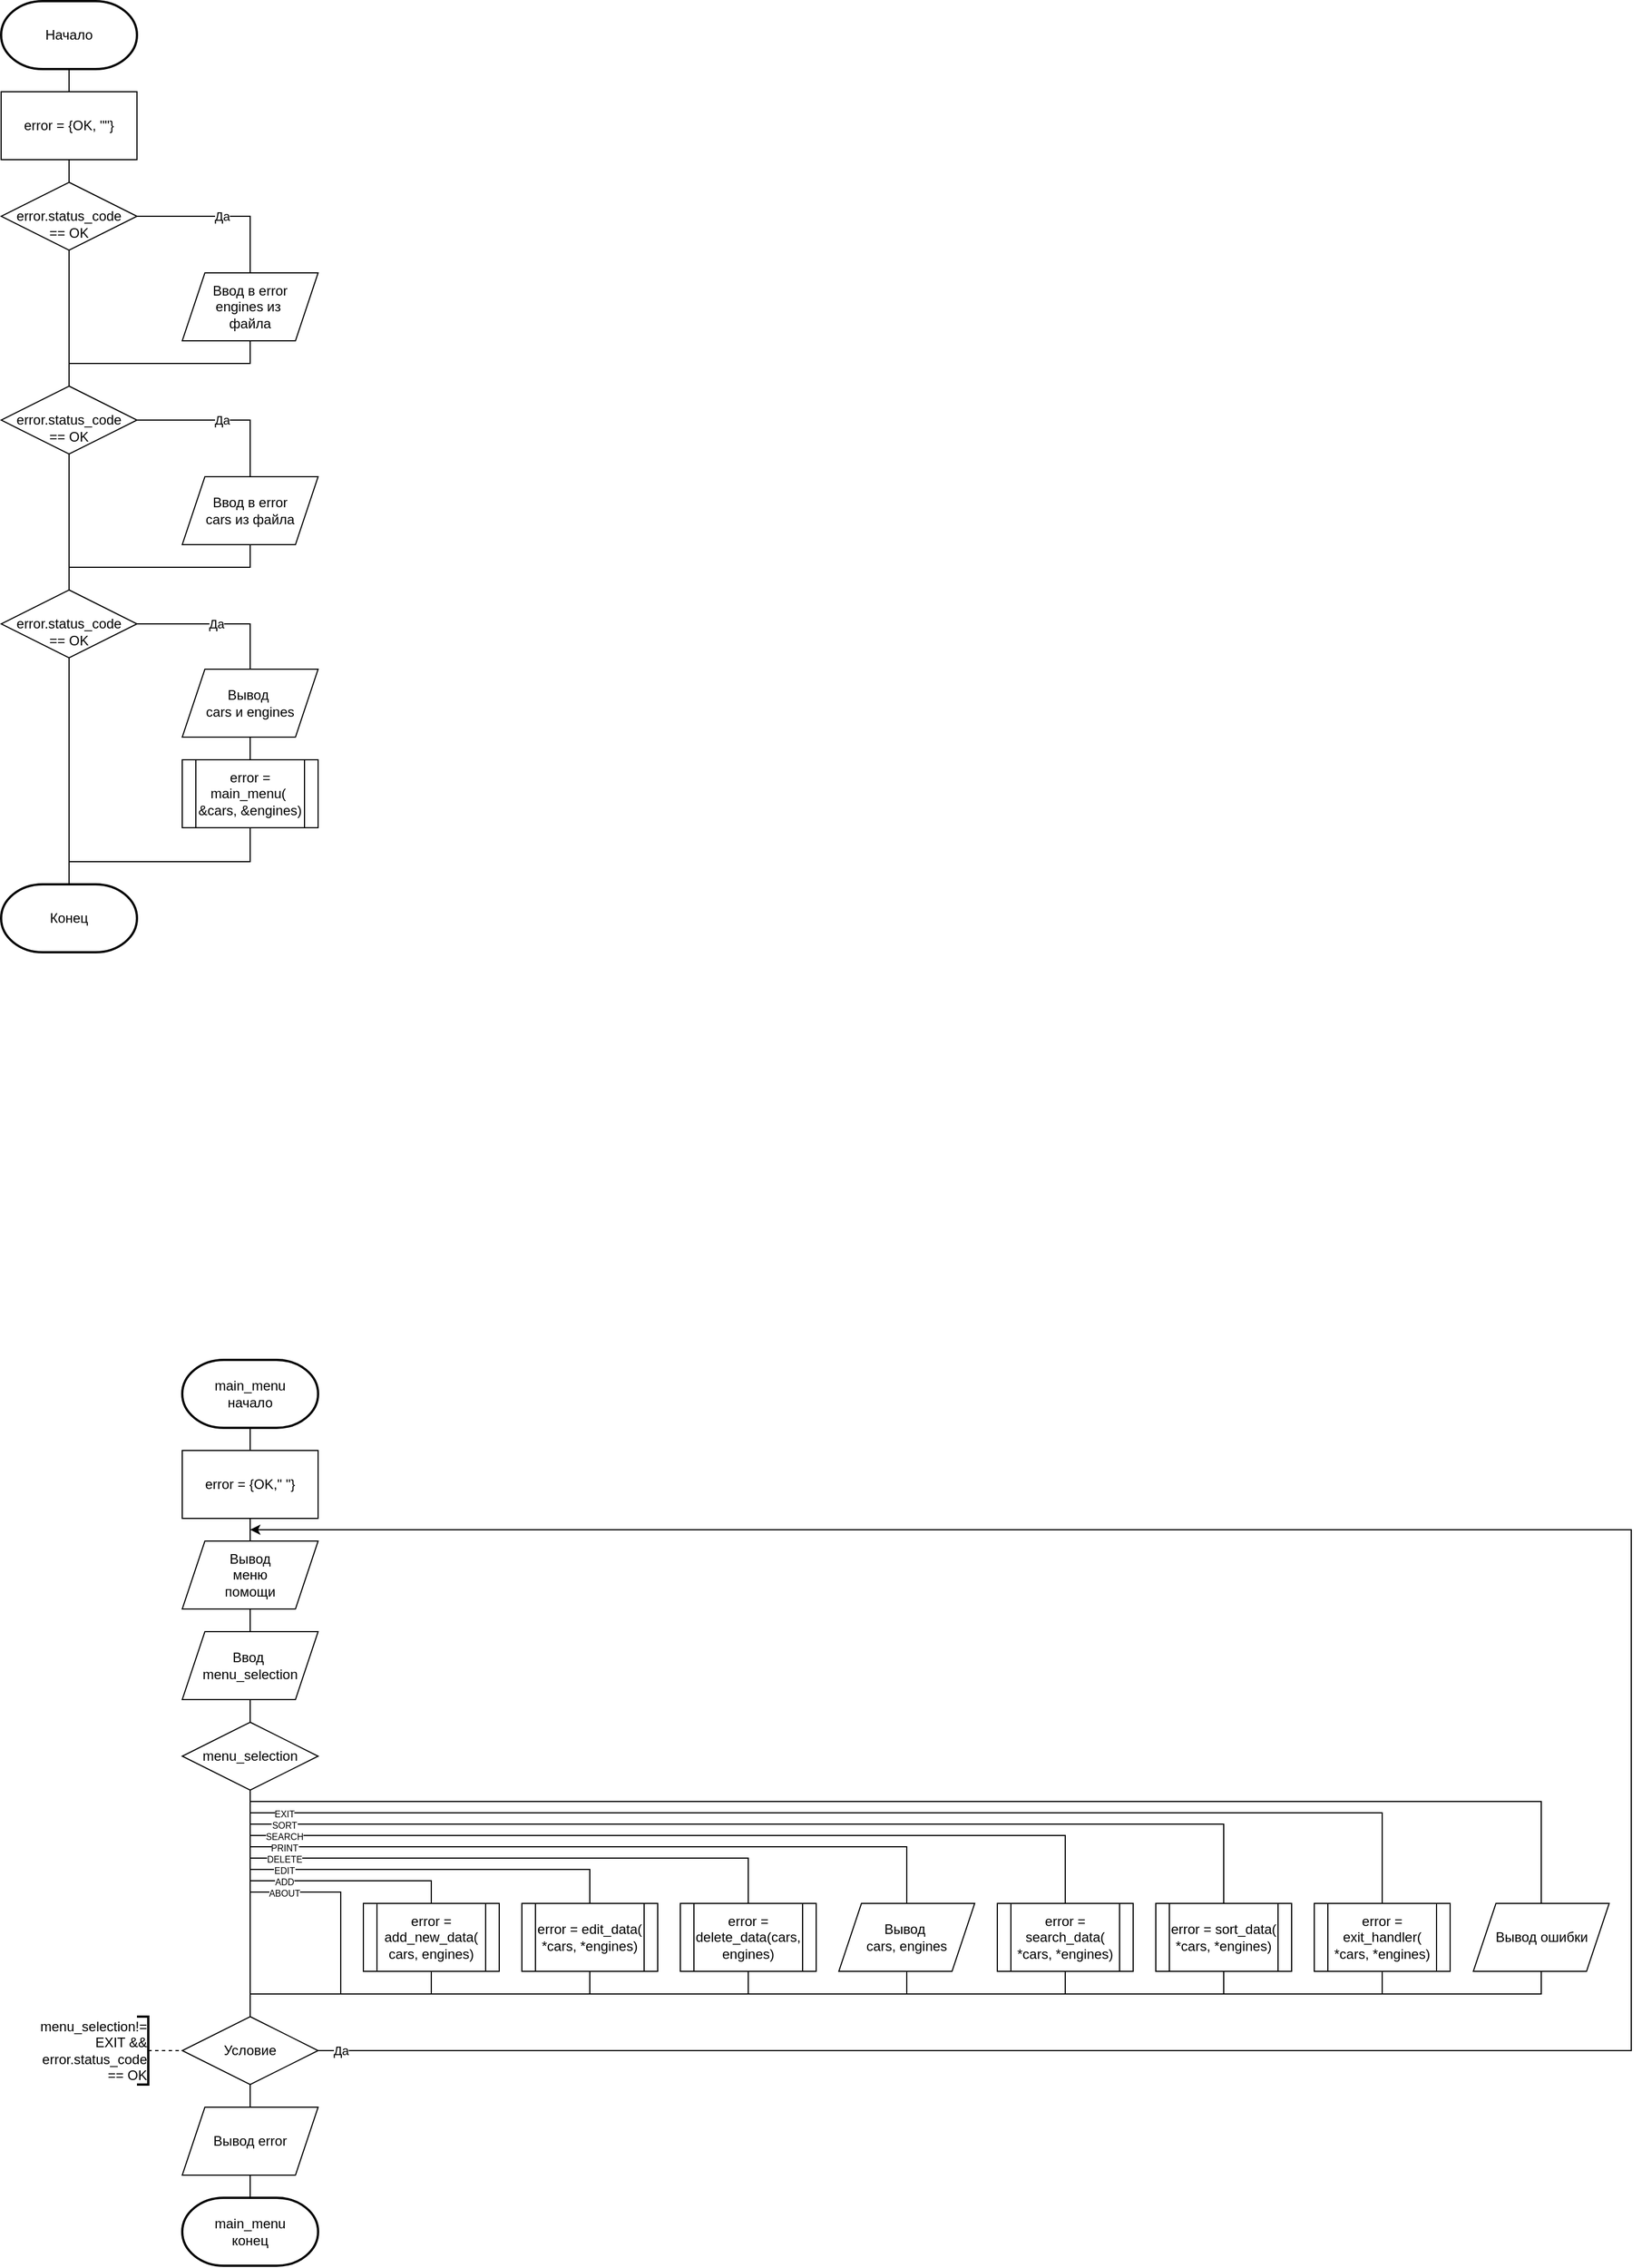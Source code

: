 <mxfile version="21.3.7" type="device">
  <diagram name="Страница 1" id="eczT8ZOic_N27SQ7KLjD">
    <mxGraphModel dx="1728" dy="937" grid="1" gridSize="10" guides="1" tooltips="1" connect="1" arrows="1" fold="1" page="1" pageScale="1" pageWidth="827" pageHeight="1169" math="0" shadow="0">
      <root>
        <mxCell id="0" />
        <mxCell id="1" parent="0" />
        <mxCell id="o0toH3FBeBLkS_F7yODT-1" value="Начало" style="strokeWidth=2;html=1;shape=mxgraph.flowchart.terminator;whiteSpace=wrap;" parent="1" vertex="1">
          <mxGeometry x="40" y="40" width="120" height="60" as="geometry" />
        </mxCell>
        <mxCell id="o0toH3FBeBLkS_F7yODT-2" value="" style="endArrow=none;html=1;rounded=0;edgeStyle=orthogonalEdgeStyle;entryX=0.5;entryY=1;entryDx=0;entryDy=0;entryPerimeter=0;exitX=0.5;exitY=0;exitDx=0;exitDy=0;" parent="1" source="o0toH3FBeBLkS_F7yODT-3" target="o0toH3FBeBLkS_F7yODT-1" edge="1">
          <mxGeometry width="50" height="50" relative="1" as="geometry">
            <mxPoint x="100" y="120" as="sourcePoint" />
            <mxPoint x="100" y="120" as="targetPoint" />
            <Array as="points" />
          </mxGeometry>
        </mxCell>
        <mxCell id="o0toH3FBeBLkS_F7yODT-3" value="error = {OK, &quot;&quot;}" style="rounded=0;whiteSpace=wrap;html=1;" parent="1" vertex="1">
          <mxGeometry x="40" y="120" width="120" height="60" as="geometry" />
        </mxCell>
        <mxCell id="o0toH3FBeBLkS_F7yODT-4" value="" style="endArrow=none;html=1;rounded=0;edgeStyle=orthogonalEdgeStyle;entryX=0.5;entryY=1;entryDx=0;entryDy=0;exitX=0.5;exitY=0;exitDx=0;exitDy=0;" parent="1" source="o0toH3FBeBLkS_F7yODT-5" target="o0toH3FBeBLkS_F7yODT-3" edge="1">
          <mxGeometry width="50" height="50" relative="1" as="geometry">
            <mxPoint x="100" y="200" as="sourcePoint" />
            <mxPoint x="150" y="210" as="targetPoint" />
            <Array as="points" />
          </mxGeometry>
        </mxCell>
        <mxCell id="o0toH3FBeBLkS_F7yODT-5" value="&lt;br&gt;error.status_code&lt;br&gt;== OK" style="rhombus;whiteSpace=wrap;html=1;" parent="1" vertex="1">
          <mxGeometry x="40" y="200" width="120" height="60" as="geometry" />
        </mxCell>
        <mxCell id="o0toH3FBeBLkS_F7yODT-6" value="" style="endArrow=none;html=1;rounded=0;edgeStyle=orthogonalEdgeStyle;entryX=0.5;entryY=1;entryDx=0;entryDy=0;exitX=0.5;exitY=0;exitDx=0;exitDy=0;" parent="1" source="o0toH3FBeBLkS_F7yODT-10" target="o0toH3FBeBLkS_F7yODT-5" edge="1">
          <mxGeometry width="50" height="50" relative="1" as="geometry">
            <mxPoint x="100" y="280" as="sourcePoint" />
            <mxPoint x="140" y="300" as="targetPoint" />
            <Array as="points" />
          </mxGeometry>
        </mxCell>
        <mxCell id="o0toH3FBeBLkS_F7yODT-7" value="Да" style="endArrow=none;html=1;rounded=0;edgeStyle=orthogonalEdgeStyle;entryX=1;entryY=0.5;entryDx=0;entryDy=0;exitX=0.5;exitY=0;exitDx=0;exitDy=0;" parent="1" source="tT68EpgfivtJY7b6edRL-1" target="o0toH3FBeBLkS_F7yODT-5" edge="1">
          <mxGeometry width="50" height="50" relative="1" as="geometry">
            <mxPoint x="260" y="280" as="sourcePoint" />
            <mxPoint x="240" y="260" as="targetPoint" />
            <Array as="points">
              <mxPoint x="260" y="230" />
            </Array>
          </mxGeometry>
        </mxCell>
        <mxCell id="o0toH3FBeBLkS_F7yODT-9" value="" style="endArrow=none;html=1;rounded=0;edgeStyle=orthogonalEdgeStyle;exitX=0.5;exitY=0;exitDx=0;exitDy=0;entryX=0.5;entryY=1;entryDx=0;entryDy=0;" parent="1" source="o0toH3FBeBLkS_F7yODT-10" target="tT68EpgfivtJY7b6edRL-1" edge="1">
          <mxGeometry width="50" height="50" relative="1" as="geometry">
            <mxPoint x="260" y="360" as="sourcePoint" />
            <mxPoint x="260" y="340" as="targetPoint" />
            <Array as="points">
              <mxPoint x="100" y="360" />
              <mxPoint x="260" y="360" />
            </Array>
          </mxGeometry>
        </mxCell>
        <mxCell id="o0toH3FBeBLkS_F7yODT-10" value="&lt;br style=&quot;border-color: var(--border-color);&quot;&gt;error.status_code&lt;br style=&quot;border-color: var(--border-color);&quot;&gt;== OK" style="rhombus;whiteSpace=wrap;html=1;" parent="1" vertex="1">
          <mxGeometry x="40" y="380" width="120" height="60" as="geometry" />
        </mxCell>
        <mxCell id="o0toH3FBeBLkS_F7yODT-11" value="" style="endArrow=none;html=1;rounded=0;edgeStyle=orthogonalEdgeStyle;entryX=0.5;entryY=1;entryDx=0;entryDy=0;exitX=0.5;exitY=0;exitDx=0;exitDy=0;" parent="1" source="o0toH3FBeBLkS_F7yODT-20" target="o0toH3FBeBLkS_F7yODT-10" edge="1">
          <mxGeometry width="50" height="50" relative="1" as="geometry">
            <mxPoint x="100" y="560" as="sourcePoint" />
            <mxPoint x="140" y="480" as="targetPoint" />
            <Array as="points" />
          </mxGeometry>
        </mxCell>
        <mxCell id="o0toH3FBeBLkS_F7yODT-12" value="Да" style="endArrow=none;html=1;rounded=0;edgeStyle=orthogonalEdgeStyle;entryX=1;entryY=0.5;entryDx=0;entryDy=0;exitX=0.5;exitY=0;exitDx=0;exitDy=0;" parent="1" source="tT68EpgfivtJY7b6edRL-2" target="o0toH3FBeBLkS_F7yODT-10" edge="1">
          <mxGeometry width="50" height="50" relative="1" as="geometry">
            <mxPoint x="260" y="460" as="sourcePoint" />
            <mxPoint x="240" y="440" as="targetPoint" />
            <Array as="points">
              <mxPoint x="260" y="410" />
            </Array>
          </mxGeometry>
        </mxCell>
        <mxCell id="o0toH3FBeBLkS_F7yODT-14" value="" style="endArrow=none;html=1;rounded=0;edgeStyle=orthogonalEdgeStyle;entryX=0.5;entryY=1;entryDx=0;entryDy=0;exitX=0.5;exitY=0;exitDx=0;exitDy=0;" parent="1" source="o0toH3FBeBLkS_F7yODT-20" target="tT68EpgfivtJY7b6edRL-2" edge="1">
          <mxGeometry width="50" height="50" relative="1" as="geometry">
            <mxPoint x="100" y="560" as="sourcePoint" />
            <mxPoint x="260" y="520" as="targetPoint" />
            <Array as="points">
              <mxPoint x="100" y="540" />
              <mxPoint x="260" y="540" />
            </Array>
          </mxGeometry>
        </mxCell>
        <mxCell id="o0toH3FBeBLkS_F7yODT-20" value="&lt;br style=&quot;border-color: var(--border-color);&quot;&gt;error.status_code&lt;br style=&quot;border-color: var(--border-color);&quot;&gt;== OK" style="rhombus;whiteSpace=wrap;html=1;" parent="1" vertex="1">
          <mxGeometry x="40" y="560" width="120" height="60" as="geometry" />
        </mxCell>
        <mxCell id="o0toH3FBeBLkS_F7yODT-21" value="" style="endArrow=none;html=1;rounded=0;edgeStyle=orthogonalEdgeStyle;entryX=0.5;entryY=1;entryDx=0;entryDy=0;exitX=0.5;exitY=0;exitDx=0;exitDy=0;exitPerimeter=0;" parent="1" source="o0toH3FBeBLkS_F7yODT-27" target="o0toH3FBeBLkS_F7yODT-20" edge="1">
          <mxGeometry width="50" height="50" relative="1" as="geometry">
            <mxPoint x="100" y="640" as="sourcePoint" />
            <mxPoint x="140" y="660" as="targetPoint" />
            <Array as="points" />
          </mxGeometry>
        </mxCell>
        <mxCell id="o0toH3FBeBLkS_F7yODT-22" value="Да" style="endArrow=none;html=1;rounded=0;edgeStyle=orthogonalEdgeStyle;entryX=1;entryY=0.5;entryDx=0;entryDy=0;exitX=0.5;exitY=0;exitDx=0;exitDy=0;" parent="1" source="tT68EpgfivtJY7b6edRL-3" target="o0toH3FBeBLkS_F7yODT-20" edge="1">
          <mxGeometry width="50" height="50" relative="1" as="geometry">
            <mxPoint x="420" y="640" as="sourcePoint" />
            <mxPoint x="240" y="620" as="targetPoint" />
            <Array as="points">
              <mxPoint x="260" y="590" />
            </Array>
          </mxGeometry>
        </mxCell>
        <mxCell id="o0toH3FBeBLkS_F7yODT-24" value="" style="endArrow=none;html=1;rounded=0;edgeStyle=orthogonalEdgeStyle;entryX=0.5;entryY=1;entryDx=0;entryDy=0;exitX=0.5;exitY=0;exitDx=0;exitDy=0;" parent="1" source="o0toH3FBeBLkS_F7yODT-25" target="tT68EpgfivtJY7b6edRL-3" edge="1">
          <mxGeometry width="50" height="50" relative="1" as="geometry">
            <mxPoint x="260" y="710" as="sourcePoint" />
            <mxPoint x="260" y="690" as="targetPoint" />
            <Array as="points" />
          </mxGeometry>
        </mxCell>
        <mxCell id="o0toH3FBeBLkS_F7yODT-25" value="error = main_menu(&amp;nbsp;&lt;br style=&quot;border-color: var(--border-color); text-align: right;&quot;&gt;&lt;span style=&quot;text-align: right;&quot;&gt;&amp;amp;cars, &amp;amp;engines)&lt;/span&gt;" style="shape=process;whiteSpace=wrap;html=1;backgroundOutline=1;" parent="1" vertex="1">
          <mxGeometry x="200" y="710" width="120" height="60" as="geometry" />
        </mxCell>
        <mxCell id="o0toH3FBeBLkS_F7yODT-26" value="" style="endArrow=none;html=1;rounded=0;edgeStyle=orthogonalEdgeStyle;entryX=0.5;entryY=1;entryDx=0;entryDy=0;exitX=0.5;exitY=0;exitDx=0;exitDy=0;exitPerimeter=0;" parent="1" source="o0toH3FBeBLkS_F7yODT-27" target="o0toH3FBeBLkS_F7yODT-25" edge="1">
          <mxGeometry width="50" height="50" relative="1" as="geometry">
            <mxPoint x="260" y="800" as="sourcePoint" />
            <mxPoint x="270" y="790" as="targetPoint" />
            <Array as="points">
              <mxPoint x="100" y="800" />
              <mxPoint x="260" y="800" />
            </Array>
          </mxGeometry>
        </mxCell>
        <mxCell id="o0toH3FBeBLkS_F7yODT-27" value="Конец" style="strokeWidth=2;html=1;shape=mxgraph.flowchart.terminator;whiteSpace=wrap;" parent="1" vertex="1">
          <mxGeometry x="40" y="820" width="120" height="60" as="geometry" />
        </mxCell>
        <mxCell id="o0toH3FBeBLkS_F7yODT-39" value="main_menu&lt;br&gt;начало" style="strokeWidth=2;html=1;shape=mxgraph.flowchart.terminator;whiteSpace=wrap;" parent="1" vertex="1">
          <mxGeometry x="200" y="1240" width="120" height="60" as="geometry" />
        </mxCell>
        <mxCell id="o0toH3FBeBLkS_F7yODT-40" value="" style="endArrow=none;html=1;rounded=0;edgeStyle=orthogonalEdgeStyle;entryX=0.5;entryY=1;entryDx=0;entryDy=0;entryPerimeter=0;exitX=0.5;exitY=0;exitDx=0;exitDy=0;" parent="1" source="o0toH3FBeBLkS_F7yODT-41" target="o0toH3FBeBLkS_F7yODT-39" edge="1">
          <mxGeometry width="50" height="50" relative="1" as="geometry">
            <mxPoint x="260" y="1320" as="sourcePoint" />
            <mxPoint x="260" y="1320" as="targetPoint" />
            <Array as="points" />
          </mxGeometry>
        </mxCell>
        <mxCell id="o0toH3FBeBLkS_F7yODT-41" value="error = {OK,&quot; &quot;}" style="rounded=0;whiteSpace=wrap;html=1;" parent="1" vertex="1">
          <mxGeometry x="200" y="1320" width="120" height="60" as="geometry" />
        </mxCell>
        <mxCell id="o0toH3FBeBLkS_F7yODT-42" value="" style="endArrow=none;html=1;rounded=0;edgeStyle=orthogonalEdgeStyle;entryX=0.5;entryY=1;entryDx=0;entryDy=0;exitX=0.5;exitY=0;exitDx=0;exitDy=0;" parent="1" source="1FV48D-tviv1m5VT_ewc-2" target="o0toH3FBeBLkS_F7yODT-41" edge="1">
          <mxGeometry width="50" height="50" relative="1" as="geometry">
            <mxPoint x="260" y="1400" as="sourcePoint" />
            <mxPoint x="310" y="1410" as="targetPoint" />
            <Array as="points" />
          </mxGeometry>
        </mxCell>
        <mxCell id="o0toH3FBeBLkS_F7yODT-44" value="" style="endArrow=none;html=1;rounded=0;edgeStyle=orthogonalEdgeStyle;entryX=0.5;entryY=1;entryDx=0;entryDy=0;exitX=0.5;exitY=0;exitDx=0;exitDy=0;exitPerimeter=0;" parent="1" source="o0toH3FBeBLkS_F7yODT-45" target="1FV48D-tviv1m5VT_ewc-2" edge="1">
          <mxGeometry width="50" height="50" relative="1" as="geometry">
            <mxPoint x="260" y="1480" as="sourcePoint" />
            <mxPoint x="260" y="1460" as="targetPoint" />
            <Array as="points" />
          </mxGeometry>
        </mxCell>
        <mxCell id="o0toH3FBeBLkS_F7yODT-45" value="Ввод&amp;nbsp;&lt;br&gt;menu_selection" style="shape=parallelogram;perimeter=parallelogramPerimeter;whiteSpace=wrap;html=1;fixedSize=1;" parent="1" vertex="1">
          <mxGeometry x="200" y="1480" width="120" height="60" as="geometry" />
        </mxCell>
        <mxCell id="o0toH3FBeBLkS_F7yODT-46" value="" style="endArrow=none;html=1;rounded=0;edgeStyle=orthogonalEdgeStyle;entryX=0.5;entryY=1;entryDx=0;entryDy=0;" parent="1" target="o0toH3FBeBLkS_F7yODT-45" edge="1">
          <mxGeometry width="50" height="50" relative="1" as="geometry">
            <mxPoint x="260" y="1560" as="sourcePoint" />
            <mxPoint x="270" y="1630" as="targetPoint" />
            <Array as="points">
              <mxPoint x="260" y="1550" />
              <mxPoint x="260" y="1550" />
            </Array>
          </mxGeometry>
        </mxCell>
        <mxCell id="o0toH3FBeBLkS_F7yODT-47" value="menu_selection" style="rhombus;whiteSpace=wrap;html=1;" parent="1" vertex="1">
          <mxGeometry x="200" y="1560" width="120" height="60" as="geometry" />
        </mxCell>
        <mxCell id="o0toH3FBeBLkS_F7yODT-48" value="" style="endArrow=none;html=1;rounded=0;edgeStyle=orthogonalEdgeStyle;entryX=0.5;entryY=1;entryDx=0;entryDy=0;exitX=0.5;exitY=0;exitDx=0;exitDy=0;" parent="1" source="o0toH3FBeBLkS_F7yODT-80" target="o0toH3FBeBLkS_F7yODT-47" edge="1">
          <mxGeometry width="50" height="50" relative="1" as="geometry">
            <mxPoint x="260" y="1820" as="sourcePoint" />
            <mxPoint x="300" y="1660" as="targetPoint" />
            <Array as="points" />
          </mxGeometry>
        </mxCell>
        <mxCell id="o0toH3FBeBLkS_F7yODT-53" value="&lt;font style=&quot;font-size: 12px;&quot;&gt;error = add_new_data(&lt;br&gt;cars, engines)&lt;/font&gt;" style="shape=process;whiteSpace=wrap;html=1;backgroundOutline=1;" parent="1" vertex="1">
          <mxGeometry x="360" y="1720" width="120" height="60" as="geometry" />
        </mxCell>
        <mxCell id="o0toH3FBeBLkS_F7yODT-54" value="" style="endArrow=none;html=1;rounded=0;edgeStyle=orthogonalEdgeStyle;entryX=0.5;entryY=1;entryDx=0;entryDy=0;exitX=0.5;exitY=0;exitDx=0;exitDy=0;" parent="1" source="o0toH3FBeBLkS_F7yODT-80" target="o0toH3FBeBLkS_F7yODT-53" edge="1">
          <mxGeometry width="50" height="50" relative="1" as="geometry">
            <mxPoint x="260" y="1820" as="sourcePoint" />
            <mxPoint x="430" y="1790" as="targetPoint" />
            <Array as="points">
              <mxPoint x="260" y="1800" />
              <mxPoint x="420" y="1800" />
            </Array>
          </mxGeometry>
        </mxCell>
        <mxCell id="o0toH3FBeBLkS_F7yODT-55" value="&lt;font style=&quot;font-size: 8px;&quot;&gt;ABOUT&lt;/font&gt;" style="endArrow=none;html=1;rounded=0;edgeStyle=orthogonalEdgeStyle;entryX=0.5;entryY=1;entryDx=0;entryDy=0;exitX=0.5;exitY=0;exitDx=0;exitDy=0;" parent="1" source="o0toH3FBeBLkS_F7yODT-80" target="o0toH3FBeBLkS_F7yODT-47" edge="1">
          <mxGeometry x="0.333" width="50" height="50" relative="1" as="geometry">
            <mxPoint x="260" y="1820" as="sourcePoint" />
            <mxPoint x="320" y="1660" as="targetPoint" />
            <Array as="points">
              <mxPoint x="260" y="1800" />
              <mxPoint x="340" y="1800" />
              <mxPoint x="340" y="1710" />
              <mxPoint x="260" y="1710" />
            </Array>
            <mxPoint as="offset" />
          </mxGeometry>
        </mxCell>
        <mxCell id="o0toH3FBeBLkS_F7yODT-56" value="&lt;font style=&quot;font-size: 12px;&quot;&gt;error = edit_data(&lt;br style=&quot;border-color: var(--border-color);&quot;&gt;*cars, *engines)&lt;/font&gt;" style="shape=process;whiteSpace=wrap;html=1;backgroundOutline=1;" parent="1" vertex="1">
          <mxGeometry x="500" y="1720" width="120" height="60" as="geometry" />
        </mxCell>
        <mxCell id="o0toH3FBeBLkS_F7yODT-57" value="" style="endArrow=none;html=1;rounded=0;edgeStyle=orthogonalEdgeStyle;entryX=0.5;entryY=1;entryDx=0;entryDy=0;exitX=0.5;exitY=0;exitDx=0;exitDy=0;" parent="1" source="o0toH3FBeBLkS_F7yODT-80" target="o0toH3FBeBLkS_F7yODT-56" edge="1">
          <mxGeometry width="50" height="50" relative="1" as="geometry">
            <mxPoint x="260" y="1820" as="sourcePoint" />
            <mxPoint x="570" y="1790" as="targetPoint" />
            <Array as="points">
              <mxPoint x="260" y="1800" />
              <mxPoint x="560" y="1800" />
            </Array>
          </mxGeometry>
        </mxCell>
        <mxCell id="o0toH3FBeBLkS_F7yODT-58" value="&lt;font style=&quot;font-size: 12px;&quot;&gt;error = delete_data(cars, engines)&lt;/font&gt;" style="shape=process;whiteSpace=wrap;html=1;backgroundOutline=1;" parent="1" vertex="1">
          <mxGeometry x="640" y="1720" width="120" height="60" as="geometry" />
        </mxCell>
        <mxCell id="o0toH3FBeBLkS_F7yODT-59" value="" style="endArrow=none;html=1;rounded=0;edgeStyle=orthogonalEdgeStyle;entryX=0.5;entryY=1;entryDx=0;entryDy=0;exitX=0.5;exitY=0;exitDx=0;exitDy=0;" parent="1" source="o0toH3FBeBLkS_F7yODT-80" target="o0toH3FBeBLkS_F7yODT-58" edge="1">
          <mxGeometry width="50" height="50" relative="1" as="geometry">
            <mxPoint x="260" y="1820" as="sourcePoint" />
            <mxPoint x="710" y="1790" as="targetPoint" />
            <Array as="points">
              <mxPoint x="260" y="1800" />
              <mxPoint x="700" y="1800" />
            </Array>
          </mxGeometry>
        </mxCell>
        <mxCell id="o0toH3FBeBLkS_F7yODT-61" value="" style="endArrow=none;html=1;rounded=0;edgeStyle=orthogonalEdgeStyle;entryX=0.5;entryY=1;entryDx=0;entryDy=0;exitX=0.5;exitY=0;exitDx=0;exitDy=0;" parent="1" source="o0toH3FBeBLkS_F7yODT-80" target="tT68EpgfivtJY7b6edRL-4" edge="1">
          <mxGeometry width="50" height="50" relative="1" as="geometry">
            <mxPoint x="260" y="1820" as="sourcePoint" />
            <mxPoint x="840" y="1780" as="targetPoint" />
            <Array as="points">
              <mxPoint x="260" y="1800" />
              <mxPoint x="840" y="1800" />
            </Array>
          </mxGeometry>
        </mxCell>
        <mxCell id="o0toH3FBeBLkS_F7yODT-62" value="&lt;font style=&quot;font-size: 12px;&quot;&gt;error = search_data(&lt;br style=&quot;border-color: var(--border-color);&quot;&gt;*cars, *engines)&lt;/font&gt;" style="shape=process;whiteSpace=wrap;html=1;backgroundOutline=1;" parent="1" vertex="1">
          <mxGeometry x="920" y="1720" width="120" height="60" as="geometry" />
        </mxCell>
        <mxCell id="o0toH3FBeBLkS_F7yODT-63" value="" style="endArrow=none;html=1;rounded=0;edgeStyle=orthogonalEdgeStyle;entryX=0.5;entryY=1;entryDx=0;entryDy=0;exitX=0.5;exitY=0;exitDx=0;exitDy=0;" parent="1" source="o0toH3FBeBLkS_F7yODT-80" target="o0toH3FBeBLkS_F7yODT-62" edge="1">
          <mxGeometry width="50" height="50" relative="1" as="geometry">
            <mxPoint x="260" y="1820" as="sourcePoint" />
            <mxPoint x="990" y="1790" as="targetPoint" />
            <Array as="points">
              <mxPoint x="260" y="1800" />
              <mxPoint x="980" y="1800" />
            </Array>
          </mxGeometry>
        </mxCell>
        <mxCell id="o0toH3FBeBLkS_F7yODT-64" value="&lt;font style=&quot;font-size: 12px;&quot;&gt;error = sort_data(&lt;br style=&quot;border-color: var(--border-color);&quot;&gt;*cars, *engines)&lt;/font&gt;" style="shape=process;whiteSpace=wrap;html=1;backgroundOutline=1;" parent="1" vertex="1">
          <mxGeometry x="1060" y="1720" width="120" height="60" as="geometry" />
        </mxCell>
        <mxCell id="o0toH3FBeBLkS_F7yODT-65" value="" style="endArrow=none;html=1;rounded=0;edgeStyle=orthogonalEdgeStyle;entryX=0.5;entryY=1;entryDx=0;entryDy=0;exitX=0.5;exitY=0;exitDx=0;exitDy=0;" parent="1" source="o0toH3FBeBLkS_F7yODT-80" target="o0toH3FBeBLkS_F7yODT-64" edge="1">
          <mxGeometry width="50" height="50" relative="1" as="geometry">
            <mxPoint x="260" y="1820" as="sourcePoint" />
            <mxPoint x="1130" y="1790" as="targetPoint" />
            <Array as="points">
              <mxPoint x="260" y="1800" />
              <mxPoint x="1120" y="1800" />
            </Array>
          </mxGeometry>
        </mxCell>
        <mxCell id="o0toH3FBeBLkS_F7yODT-66" value="&lt;font style=&quot;font-size: 12px;&quot;&gt;error = exit_handler(&lt;br style=&quot;border-color: var(--border-color);&quot;&gt;*cars, *engines)&lt;/font&gt;" style="shape=process;whiteSpace=wrap;html=1;backgroundOutline=1;" parent="1" vertex="1">
          <mxGeometry x="1200" y="1720" width="120" height="60" as="geometry" />
        </mxCell>
        <mxCell id="o0toH3FBeBLkS_F7yODT-67" value="" style="endArrow=none;html=1;rounded=0;edgeStyle=orthogonalEdgeStyle;entryX=0.5;entryY=1;entryDx=0;entryDy=0;exitX=0.5;exitY=0;exitDx=0;exitDy=0;" parent="1" source="o0toH3FBeBLkS_F7yODT-80" target="o0toH3FBeBLkS_F7yODT-66" edge="1">
          <mxGeometry width="50" height="50" relative="1" as="geometry">
            <mxPoint x="260" y="1820" as="sourcePoint" />
            <mxPoint x="1270" y="1790" as="targetPoint" />
            <Array as="points">
              <mxPoint x="260" y="1800" />
              <mxPoint x="1260" y="1800" />
            </Array>
          </mxGeometry>
        </mxCell>
        <mxCell id="o0toH3FBeBLkS_F7yODT-68" value="&lt;font style=&quot;font-size: 12px;&quot;&gt;Вывод ошибки&lt;/font&gt;" style="shape=parallelogram;perimeter=parallelogramPerimeter;whiteSpace=wrap;html=1;fixedSize=1;" parent="1" vertex="1">
          <mxGeometry x="1340.5" y="1720" width="120" height="60" as="geometry" />
        </mxCell>
        <mxCell id="o0toH3FBeBLkS_F7yODT-69" value="" style="endArrow=none;html=1;rounded=0;edgeStyle=orthogonalEdgeStyle;entryX=0.5;entryY=1;entryDx=0;entryDy=0;exitX=0.5;exitY=0;exitDx=0;exitDy=0;" parent="1" source="o0toH3FBeBLkS_F7yODT-80" target="o0toH3FBeBLkS_F7yODT-68" edge="1">
          <mxGeometry width="50" height="50" relative="1" as="geometry">
            <mxPoint x="260" y="1820" as="sourcePoint" />
            <mxPoint x="1410.5" y="1870" as="targetPoint" />
            <Array as="points">
              <mxPoint x="260" y="1800" />
              <mxPoint x="1401" y="1800" />
            </Array>
          </mxGeometry>
        </mxCell>
        <mxCell id="o0toH3FBeBLkS_F7yODT-70" value="&lt;font style=&quot;font-size: 8px;&quot;&gt;ADD&lt;/font&gt;" style="endArrow=none;html=1;rounded=0;edgeStyle=orthogonalEdgeStyle;entryX=0.5;entryY=1;entryDx=0;entryDy=0;exitX=0.5;exitY=0;exitDx=0;exitDy=0;" parent="1" source="o0toH3FBeBLkS_F7yODT-53" target="o0toH3FBeBLkS_F7yODT-47" edge="1">
          <mxGeometry x="0.154" width="50" height="50" relative="1" as="geometry">
            <mxPoint x="560" y="1570" as="sourcePoint" />
            <mxPoint x="610" y="1520" as="targetPoint" />
            <Array as="points">
              <mxPoint x="420" y="1700" />
              <mxPoint x="260" y="1700" />
            </Array>
            <mxPoint as="offset" />
          </mxGeometry>
        </mxCell>
        <mxCell id="o0toH3FBeBLkS_F7yODT-71" value="&lt;font style=&quot;font-size: 8px;&quot;&gt;EDIT&lt;/font&gt;" style="endArrow=none;html=1;rounded=0;edgeStyle=orthogonalEdgeStyle;entryX=0.5;entryY=1;entryDx=0;entryDy=0;exitX=0.5;exitY=0;exitDx=0;exitDy=0;" parent="1" source="o0toH3FBeBLkS_F7yODT-56" target="o0toH3FBeBLkS_F7yODT-47" edge="1">
          <mxGeometry x="0.5" width="50" height="50" relative="1" as="geometry">
            <mxPoint x="550" y="1670" as="sourcePoint" />
            <mxPoint x="600" y="1620" as="targetPoint" />
            <Array as="points">
              <mxPoint x="560" y="1690" />
              <mxPoint x="260" y="1690" />
            </Array>
            <mxPoint as="offset" />
          </mxGeometry>
        </mxCell>
        <mxCell id="o0toH3FBeBLkS_F7yODT-72" value="&lt;font style=&quot;font-size: 8px;&quot;&gt;DELETE&lt;/font&gt;" style="endArrow=none;html=1;rounded=0;edgeStyle=orthogonalEdgeStyle;entryX=0.5;entryY=1;entryDx=0;entryDy=0;exitX=0.5;exitY=0;exitDx=0;exitDy=0;" parent="1" source="o0toH3FBeBLkS_F7yODT-58" target="o0toH3FBeBLkS_F7yODT-47" edge="1">
          <mxGeometry x="0.667" width="50" height="50" relative="1" as="geometry">
            <mxPoint x="620" y="1690" as="sourcePoint" />
            <mxPoint x="670" y="1640" as="targetPoint" />
            <Array as="points">
              <mxPoint x="700" y="1680" />
              <mxPoint x="260" y="1680" />
            </Array>
            <mxPoint as="offset" />
          </mxGeometry>
        </mxCell>
        <mxCell id="o0toH3FBeBLkS_F7yODT-73" value="" style="endArrow=none;html=1;rounded=0;edgeStyle=orthogonalEdgeStyle;exitX=0.5;exitY=0;exitDx=0;exitDy=0;entryX=0.5;entryY=1;entryDx=0;entryDy=0;" parent="1" source="o0toH3FBeBLkS_F7yODT-68" target="o0toH3FBeBLkS_F7yODT-47" edge="1">
          <mxGeometry width="50" height="50" relative="1" as="geometry">
            <mxPoint x="1080" y="1580" as="sourcePoint" />
            <mxPoint x="1130" y="1530" as="targetPoint" />
            <Array as="points">
              <mxPoint x="1401" y="1630" />
              <mxPoint x="260" y="1630" />
            </Array>
          </mxGeometry>
        </mxCell>
        <mxCell id="o0toH3FBeBLkS_F7yODT-74" value="&lt;font style=&quot;font-size: 8px;&quot;&gt;PRINT&lt;/font&gt;" style="endArrow=none;html=1;rounded=0;edgeStyle=orthogonalEdgeStyle;entryX=0.5;entryY=1;entryDx=0;entryDy=0;exitX=0.5;exitY=0;exitDx=0;exitDy=0;" parent="1" source="tT68EpgfivtJY7b6edRL-4" target="o0toH3FBeBLkS_F7yODT-47" edge="1">
          <mxGeometry x="0.765" width="50" height="50" relative="1" as="geometry">
            <mxPoint x="840" y="1720" as="sourcePoint" />
            <mxPoint x="710" y="1370" as="targetPoint" />
            <mxPoint as="offset" />
          </mxGeometry>
        </mxCell>
        <mxCell id="o0toH3FBeBLkS_F7yODT-75" value="&lt;font style=&quot;font-size: 8px;&quot;&gt;SEARCH&lt;/font&gt;" style="endArrow=none;html=1;rounded=0;edgeStyle=orthogonalEdgeStyle;entryX=0.5;entryY=1;entryDx=0;entryDy=0;exitX=0.5;exitY=0;exitDx=0;exitDy=0;" parent="1" source="o0toH3FBeBLkS_F7yODT-62" target="o0toH3FBeBLkS_F7yODT-47" edge="1">
          <mxGeometry x="0.829" width="50" height="50" relative="1" as="geometry">
            <mxPoint x="500" y="1480" as="sourcePoint" />
            <mxPoint x="550" y="1430" as="targetPoint" />
            <Array as="points">
              <mxPoint x="980" y="1660" />
              <mxPoint x="260" y="1660" />
            </Array>
            <mxPoint as="offset" />
          </mxGeometry>
        </mxCell>
        <mxCell id="o0toH3FBeBLkS_F7yODT-76" value="&lt;font style=&quot;font-size: 8px;&quot;&gt;SORT&lt;/font&gt;" style="endArrow=none;html=1;rounded=0;edgeStyle=orthogonalEdgeStyle;entryX=0.5;entryY=1;entryDx=0;entryDy=0;exitX=0.5;exitY=0;exitDx=0;exitDy=0;" parent="1" source="o0toH3FBeBLkS_F7yODT-64" target="o0toH3FBeBLkS_F7yODT-47" edge="1">
          <mxGeometry x="0.875" width="50" height="50" relative="1" as="geometry">
            <mxPoint x="580" y="1500" as="sourcePoint" />
            <mxPoint x="630" y="1450" as="targetPoint" />
            <Array as="points">
              <mxPoint x="1120" y="1650" />
              <mxPoint x="260" y="1650" />
            </Array>
            <mxPoint as="offset" />
          </mxGeometry>
        </mxCell>
        <mxCell id="o0toH3FBeBLkS_F7yODT-77" value="&lt;font style=&quot;font-size: 8px;&quot;&gt;EXIT&lt;/font&gt;" style="endArrow=none;html=1;rounded=0;edgeStyle=orthogonalEdgeStyle;entryX=0.5;entryY=1;entryDx=0;entryDy=0;exitX=0.5;exitY=0;exitDx=0;exitDy=0;" parent="1" source="o0toH3FBeBLkS_F7yODT-66" target="o0toH3FBeBLkS_F7yODT-47" edge="1">
          <mxGeometry x="0.909" width="50" height="50" relative="1" as="geometry">
            <mxPoint x="710" y="1540" as="sourcePoint" />
            <mxPoint x="760" y="1490" as="targetPoint" />
            <Array as="points">
              <mxPoint x="1260" y="1640" />
              <mxPoint x="260" y="1640" />
            </Array>
            <mxPoint as="offset" />
          </mxGeometry>
        </mxCell>
        <mxCell id="o0toH3FBeBLkS_F7yODT-80" value="Условие" style="rhombus;whiteSpace=wrap;html=1;" parent="1" vertex="1">
          <mxGeometry x="200" y="1820" width="120" height="60" as="geometry" />
        </mxCell>
        <mxCell id="o0toH3FBeBLkS_F7yODT-81" value="" style="endArrow=none;html=1;rounded=0;edgeStyle=orthogonalEdgeStyle;entryX=0.5;entryY=1;entryDx=0;entryDy=0;exitX=0.5;exitY=0;exitDx=0;exitDy=0;" parent="1" source="o0toH3FBeBLkS_F7yODT-84" target="o0toH3FBeBLkS_F7yODT-80" edge="1">
          <mxGeometry width="50" height="50" relative="1" as="geometry">
            <mxPoint x="260" y="1900" as="sourcePoint" />
            <mxPoint x="300" y="1920" as="targetPoint" />
            <Array as="points" />
          </mxGeometry>
        </mxCell>
        <mxCell id="o0toH3FBeBLkS_F7yODT-82" value="Да" style="endArrow=none;html=1;rounded=0;edgeStyle=orthogonalEdgeStyle;entryX=1;entryY=0.5;entryDx=0;entryDy=0;startArrow=classic;startFill=1;" parent="1" target="o0toH3FBeBLkS_F7yODT-80" edge="1">
          <mxGeometry x="0.986" width="50" height="50" relative="1" as="geometry">
            <mxPoint x="260" y="1390" as="sourcePoint" />
            <mxPoint x="400" y="1960" as="targetPoint" />
            <Array as="points">
              <mxPoint x="1480" y="1390" />
              <mxPoint x="1480" y="1850" />
            </Array>
            <mxPoint as="offset" />
          </mxGeometry>
        </mxCell>
        <mxCell id="o0toH3FBeBLkS_F7yODT-84" value="Вывод error" style="shape=parallelogram;perimeter=parallelogramPerimeter;whiteSpace=wrap;html=1;fixedSize=1;" parent="1" vertex="1">
          <mxGeometry x="200" y="1900" width="120" height="60" as="geometry" />
        </mxCell>
        <mxCell id="o0toH3FBeBLkS_F7yODT-85" value="" style="endArrow=none;html=1;rounded=0;edgeStyle=orthogonalEdgeStyle;entryX=0.5;entryY=1;entryDx=0;entryDy=0;exitX=0.5;exitY=0;exitDx=0;exitDy=0;exitPerimeter=0;" parent="1" source="o0toH3FBeBLkS_F7yODT-86" target="o0toH3FBeBLkS_F7yODT-84" edge="1">
          <mxGeometry width="50" height="50" relative="1" as="geometry">
            <mxPoint x="260" y="1980" as="sourcePoint" />
            <mxPoint x="270" y="2050" as="targetPoint" />
            <Array as="points" />
          </mxGeometry>
        </mxCell>
        <mxCell id="o0toH3FBeBLkS_F7yODT-86" value="main_menu&lt;br style=&quot;border-color: var(--border-color);&quot;&gt;конец" style="strokeWidth=2;html=1;shape=mxgraph.flowchart.terminator;whiteSpace=wrap;" parent="1" vertex="1">
          <mxGeometry x="200" y="1980" width="120" height="60" as="geometry" />
        </mxCell>
        <mxCell id="o0toH3FBeBLkS_F7yODT-88" value="menu_selection!=&lt;br style=&quot;border-color: var(--border-color); text-align: center;&quot;&gt;&lt;span style=&quot;text-align: center;&quot;&gt;EXIT &amp;amp;&amp;amp; &lt;br&gt;error.status_code&lt;br&gt;&amp;nbsp;== OK&lt;/span&gt;" style="strokeWidth=2;html=1;shape=mxgraph.flowchart.annotation_1;align=right;pointerEvents=1;direction=west;" parent="1" vertex="1">
          <mxGeometry x="160" y="1820" width="10" height="60" as="geometry" />
        </mxCell>
        <mxCell id="o0toH3FBeBLkS_F7yODT-89" value="" style="endArrow=none;dashed=1;html=1;rounded=0;edgeStyle=orthogonalEdgeStyle;exitX=0;exitY=0.5;exitDx=0;exitDy=0;exitPerimeter=0;entryX=0;entryY=0.5;entryDx=0;entryDy=0;" parent="1" source="o0toH3FBeBLkS_F7yODT-88" target="o0toH3FBeBLkS_F7yODT-80" edge="1">
          <mxGeometry width="50" height="50" relative="1" as="geometry">
            <mxPoint x="230" y="1930" as="sourcePoint" />
            <mxPoint x="190" y="1820" as="targetPoint" />
            <Array as="points" />
          </mxGeometry>
        </mxCell>
        <mxCell id="1FV48D-tviv1m5VT_ewc-2" value="Вывод&lt;br style=&quot;border-color: var(--border-color);&quot;&gt;меню&lt;br style=&quot;border-color: var(--border-color);&quot;&gt;помощи" style="shape=parallelogram;perimeter=parallelogramPerimeter;whiteSpace=wrap;html=1;fixedSize=1;" parent="1" vertex="1">
          <mxGeometry x="200" y="1400" width="120" height="60" as="geometry" />
        </mxCell>
        <mxCell id="tT68EpgfivtJY7b6edRL-1" value="Ввод в error&lt;br&gt;engines из&amp;nbsp;&lt;br&gt;файла" style="shape=parallelogram;perimeter=parallelogramPerimeter;whiteSpace=wrap;html=1;fixedSize=1;" vertex="1" parent="1">
          <mxGeometry x="200" y="280" width="120" height="60" as="geometry" />
        </mxCell>
        <mxCell id="tT68EpgfivtJY7b6edRL-2" value="Ввод в error&lt;br&gt;cars из файла" style="shape=parallelogram;perimeter=parallelogramPerimeter;whiteSpace=wrap;html=1;fixedSize=1;" vertex="1" parent="1">
          <mxGeometry x="200" y="460" width="120" height="60" as="geometry" />
        </mxCell>
        <mxCell id="tT68EpgfivtJY7b6edRL-3" value="Вывод&amp;nbsp;&lt;br&gt;cars и engines" style="shape=parallelogram;perimeter=parallelogramPerimeter;whiteSpace=wrap;html=1;fixedSize=1;" vertex="1" parent="1">
          <mxGeometry x="200" y="630" width="120" height="60" as="geometry" />
        </mxCell>
        <mxCell id="tT68EpgfivtJY7b6edRL-4" value="Вывод&amp;nbsp;&lt;br&gt;cars, engines" style="shape=parallelogram;perimeter=parallelogramPerimeter;whiteSpace=wrap;html=1;fixedSize=1;" vertex="1" parent="1">
          <mxGeometry x="780" y="1720" width="120" height="60" as="geometry" />
        </mxCell>
      </root>
    </mxGraphModel>
  </diagram>
</mxfile>
